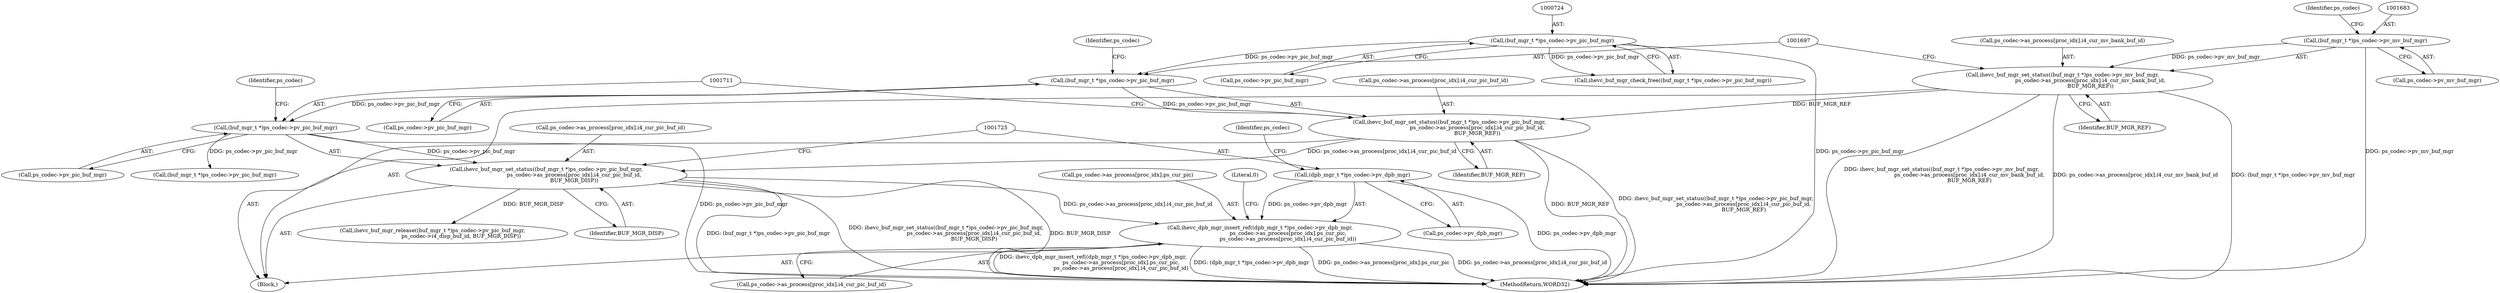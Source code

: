 digraph "0_Android_87fb7909c49e6a4510ba86ace1ffc83459c7e1b9@pointer" {
"1001723" [label="(Call,ihevc_dpb_mgr_insert_ref((dpb_mgr_t *)ps_codec->pv_dpb_mgr,\n                                 ps_codec->as_process[proc_idx].ps_cur_pic,\n                                 ps_codec->as_process[proc_idx].i4_cur_pic_buf_id))"];
"1001724" [label="(Call,(dpb_mgr_t *)ps_codec->pv_dpb_mgr)"];
"1001709" [label="(Call,ihevc_buf_mgr_set_status((buf_mgr_t *)ps_codec->pv_pic_buf_mgr,\n                                 ps_codec->as_process[proc_idx].i4_cur_pic_buf_id,\n                                 BUF_MGR_DISP))"];
"1001710" [label="(Call,(buf_mgr_t *)ps_codec->pv_pic_buf_mgr)"];
"1001696" [label="(Call,(buf_mgr_t *)ps_codec->pv_pic_buf_mgr)"];
"1000723" [label="(Call,(buf_mgr_t *)ps_codec->pv_pic_buf_mgr)"];
"1001695" [label="(Call,ihevc_buf_mgr_set_status((buf_mgr_t *)ps_codec->pv_pic_buf_mgr,\n                                 ps_codec->as_process[proc_idx].i4_cur_pic_buf_id,\n                                 BUF_MGR_REF))"];
"1001681" [label="(Call,ihevc_buf_mgr_set_status((buf_mgr_t *)ps_codec->pv_mv_buf_mgr,\n                                 ps_codec->as_process[proc_idx].i4_cur_mv_bank_buf_id,\n                                 BUF_MGR_REF))"];
"1001682" [label="(Call,(buf_mgr_t *)ps_codec->pv_mv_buf_mgr)"];
"1001753" [label="(Call,ihevc_buf_mgr_release((buf_mgr_t *)ps_codec->pv_pic_buf_mgr,\n                                  ps_codec->i4_disp_buf_id, BUF_MGR_DISP))"];
"1001681" [label="(Call,ihevc_buf_mgr_set_status((buf_mgr_t *)ps_codec->pv_mv_buf_mgr,\n                                 ps_codec->as_process[proc_idx].i4_cur_mv_bank_buf_id,\n                                 BUF_MGR_REF))"];
"1001708" [label="(Identifier,BUF_MGR_REF)"];
"1001754" [label="(Call,(buf_mgr_t *)ps_codec->pv_pic_buf_mgr)"];
"1001709" [label="(Call,ihevc_buf_mgr_set_status((buf_mgr_t *)ps_codec->pv_pic_buf_mgr,\n                                 ps_codec->as_process[proc_idx].i4_cur_pic_buf_id,\n                                 BUF_MGR_DISP))"];
"1001240" [label="(Block,)"];
"1001701" [label="(Call,ps_codec->as_process[proc_idx].i4_cur_pic_buf_id)"];
"1001694" [label="(Identifier,BUF_MGR_REF)"];
"1001715" [label="(Call,ps_codec->as_process[proc_idx].i4_cur_pic_buf_id)"];
"1000722" [label="(Call,ihevc_buf_mgr_check_free((buf_mgr_t *)ps_codec->pv_pic_buf_mgr))"];
"1000723" [label="(Call,(buf_mgr_t *)ps_codec->pv_pic_buf_mgr)"];
"1001695" [label="(Call,ihevc_buf_mgr_set_status((buf_mgr_t *)ps_codec->pv_pic_buf_mgr,\n                                 ps_codec->as_process[proc_idx].i4_cur_pic_buf_id,\n                                 BUF_MGR_REF))"];
"1001718" [label="(Identifier,ps_codec)"];
"1001746" [label="(Literal,0)"];
"1001726" [label="(Call,ps_codec->pv_dpb_mgr)"];
"1001729" [label="(Call,ps_codec->as_process[proc_idx].ps_cur_pic)"];
"1001690" [label="(Identifier,ps_codec)"];
"1001722" [label="(Identifier,BUF_MGR_DISP)"];
"1001723" [label="(Call,ihevc_dpb_mgr_insert_ref((dpb_mgr_t *)ps_codec->pv_dpb_mgr,\n                                 ps_codec->as_process[proc_idx].ps_cur_pic,\n                                 ps_codec->as_process[proc_idx].i4_cur_pic_buf_id))"];
"1000725" [label="(Call,ps_codec->pv_pic_buf_mgr)"];
"1001710" [label="(Call,(buf_mgr_t *)ps_codec->pv_pic_buf_mgr)"];
"1001732" [label="(Identifier,ps_codec)"];
"1001903" [label="(MethodReturn,WORD32)"];
"1001724" [label="(Call,(dpb_mgr_t *)ps_codec->pv_dpb_mgr)"];
"1001704" [label="(Identifier,ps_codec)"];
"1001687" [label="(Call,ps_codec->as_process[proc_idx].i4_cur_mv_bank_buf_id)"];
"1001712" [label="(Call,ps_codec->pv_pic_buf_mgr)"];
"1001682" [label="(Call,(buf_mgr_t *)ps_codec->pv_mv_buf_mgr)"];
"1001696" [label="(Call,(buf_mgr_t *)ps_codec->pv_pic_buf_mgr)"];
"1001698" [label="(Call,ps_codec->pv_pic_buf_mgr)"];
"1001736" [label="(Call,ps_codec->as_process[proc_idx].i4_cur_pic_buf_id)"];
"1001684" [label="(Call,ps_codec->pv_mv_buf_mgr)"];
"1001723" -> "1001240"  [label="AST: "];
"1001723" -> "1001736"  [label="CFG: "];
"1001724" -> "1001723"  [label="AST: "];
"1001729" -> "1001723"  [label="AST: "];
"1001736" -> "1001723"  [label="AST: "];
"1001746" -> "1001723"  [label="CFG: "];
"1001723" -> "1001903"  [label="DDG: (dpb_mgr_t *)ps_codec->pv_dpb_mgr"];
"1001723" -> "1001903"  [label="DDG: ps_codec->as_process[proc_idx].ps_cur_pic"];
"1001723" -> "1001903"  [label="DDG: ps_codec->as_process[proc_idx].i4_cur_pic_buf_id"];
"1001723" -> "1001903"  [label="DDG: ihevc_dpb_mgr_insert_ref((dpb_mgr_t *)ps_codec->pv_dpb_mgr,\n                                 ps_codec->as_process[proc_idx].ps_cur_pic,\n                                 ps_codec->as_process[proc_idx].i4_cur_pic_buf_id)"];
"1001724" -> "1001723"  [label="DDG: ps_codec->pv_dpb_mgr"];
"1001709" -> "1001723"  [label="DDG: ps_codec->as_process[proc_idx].i4_cur_pic_buf_id"];
"1001724" -> "1001726"  [label="CFG: "];
"1001725" -> "1001724"  [label="AST: "];
"1001726" -> "1001724"  [label="AST: "];
"1001732" -> "1001724"  [label="CFG: "];
"1001724" -> "1001903"  [label="DDG: ps_codec->pv_dpb_mgr"];
"1001709" -> "1001240"  [label="AST: "];
"1001709" -> "1001722"  [label="CFG: "];
"1001710" -> "1001709"  [label="AST: "];
"1001715" -> "1001709"  [label="AST: "];
"1001722" -> "1001709"  [label="AST: "];
"1001725" -> "1001709"  [label="CFG: "];
"1001709" -> "1001903"  [label="DDG: ihevc_buf_mgr_set_status((buf_mgr_t *)ps_codec->pv_pic_buf_mgr,\n                                 ps_codec->as_process[proc_idx].i4_cur_pic_buf_id,\n                                 BUF_MGR_DISP)"];
"1001709" -> "1001903"  [label="DDG: BUF_MGR_DISP"];
"1001709" -> "1001903"  [label="DDG: (buf_mgr_t *)ps_codec->pv_pic_buf_mgr"];
"1001710" -> "1001709"  [label="DDG: ps_codec->pv_pic_buf_mgr"];
"1001695" -> "1001709"  [label="DDG: ps_codec->as_process[proc_idx].i4_cur_pic_buf_id"];
"1001709" -> "1001753"  [label="DDG: BUF_MGR_DISP"];
"1001710" -> "1001712"  [label="CFG: "];
"1001711" -> "1001710"  [label="AST: "];
"1001712" -> "1001710"  [label="AST: "];
"1001718" -> "1001710"  [label="CFG: "];
"1001710" -> "1001903"  [label="DDG: ps_codec->pv_pic_buf_mgr"];
"1001696" -> "1001710"  [label="DDG: ps_codec->pv_pic_buf_mgr"];
"1001710" -> "1001754"  [label="DDG: ps_codec->pv_pic_buf_mgr"];
"1001696" -> "1001695"  [label="AST: "];
"1001696" -> "1001698"  [label="CFG: "];
"1001697" -> "1001696"  [label="AST: "];
"1001698" -> "1001696"  [label="AST: "];
"1001704" -> "1001696"  [label="CFG: "];
"1001696" -> "1001695"  [label="DDG: ps_codec->pv_pic_buf_mgr"];
"1000723" -> "1001696"  [label="DDG: ps_codec->pv_pic_buf_mgr"];
"1000723" -> "1000722"  [label="AST: "];
"1000723" -> "1000725"  [label="CFG: "];
"1000724" -> "1000723"  [label="AST: "];
"1000725" -> "1000723"  [label="AST: "];
"1000722" -> "1000723"  [label="CFG: "];
"1000723" -> "1001903"  [label="DDG: ps_codec->pv_pic_buf_mgr"];
"1000723" -> "1000722"  [label="DDG: ps_codec->pv_pic_buf_mgr"];
"1001695" -> "1001240"  [label="AST: "];
"1001695" -> "1001708"  [label="CFG: "];
"1001701" -> "1001695"  [label="AST: "];
"1001708" -> "1001695"  [label="AST: "];
"1001711" -> "1001695"  [label="CFG: "];
"1001695" -> "1001903"  [label="DDG: BUF_MGR_REF"];
"1001695" -> "1001903"  [label="DDG: ihevc_buf_mgr_set_status((buf_mgr_t *)ps_codec->pv_pic_buf_mgr,\n                                 ps_codec->as_process[proc_idx].i4_cur_pic_buf_id,\n                                 BUF_MGR_REF)"];
"1001681" -> "1001695"  [label="DDG: BUF_MGR_REF"];
"1001681" -> "1001240"  [label="AST: "];
"1001681" -> "1001694"  [label="CFG: "];
"1001682" -> "1001681"  [label="AST: "];
"1001687" -> "1001681"  [label="AST: "];
"1001694" -> "1001681"  [label="AST: "];
"1001697" -> "1001681"  [label="CFG: "];
"1001681" -> "1001903"  [label="DDG: (buf_mgr_t *)ps_codec->pv_mv_buf_mgr"];
"1001681" -> "1001903"  [label="DDG: ihevc_buf_mgr_set_status((buf_mgr_t *)ps_codec->pv_mv_buf_mgr,\n                                 ps_codec->as_process[proc_idx].i4_cur_mv_bank_buf_id,\n                                 BUF_MGR_REF)"];
"1001681" -> "1001903"  [label="DDG: ps_codec->as_process[proc_idx].i4_cur_mv_bank_buf_id"];
"1001682" -> "1001681"  [label="DDG: ps_codec->pv_mv_buf_mgr"];
"1001682" -> "1001684"  [label="CFG: "];
"1001683" -> "1001682"  [label="AST: "];
"1001684" -> "1001682"  [label="AST: "];
"1001690" -> "1001682"  [label="CFG: "];
"1001682" -> "1001903"  [label="DDG: ps_codec->pv_mv_buf_mgr"];
}
